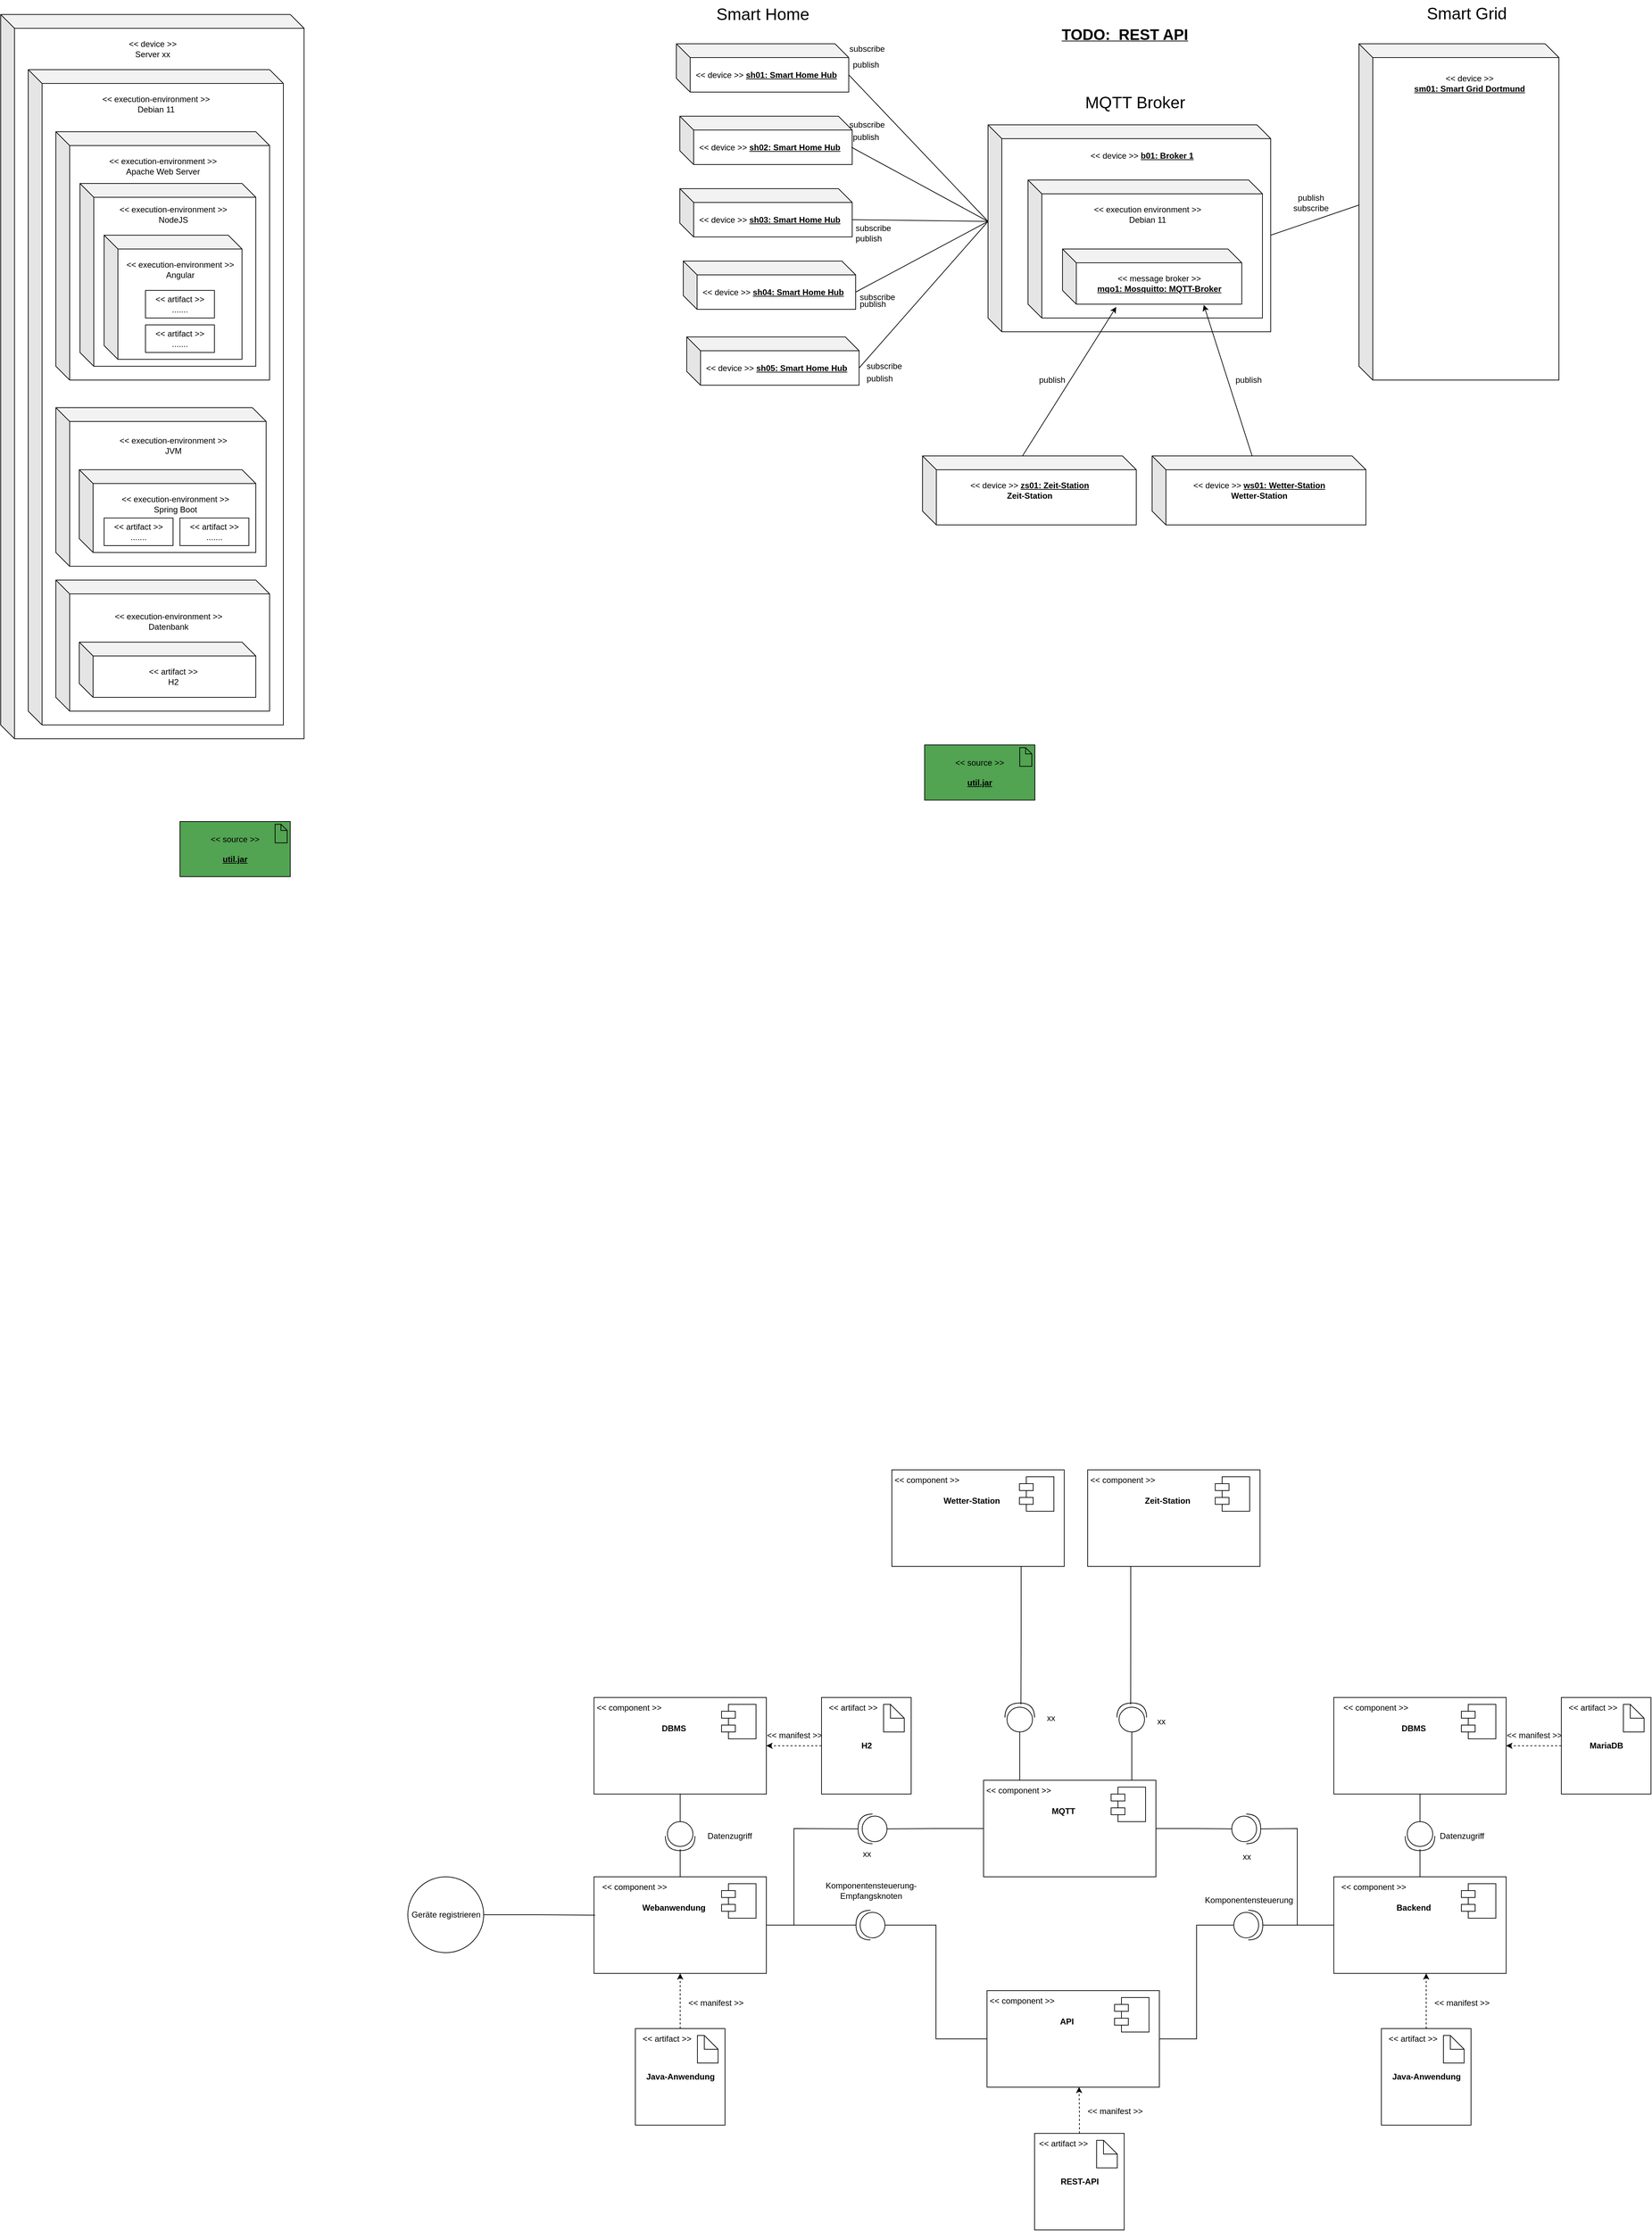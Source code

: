 <mxfile version="21.1.9" type="device">
  <diagram name="Seite-1" id="ryvr-sqQh7eFuIhfHRLn">
    <mxGraphModel dx="1380" dy="547" grid="1" gridSize="10" guides="1" tooltips="1" connect="1" arrows="1" fold="1" page="1" pageScale="1" pageWidth="827" pageHeight="1169" math="0" shadow="0">
      <root>
        <mxCell id="0" />
        <mxCell id="1" parent="0" />
        <mxCell id="-WRu4L7y1sapClA_TCmU-2" value="" style="shape=cube;whiteSpace=wrap;html=1;boundedLbl=1;backgroundOutline=1;darkOpacity=0.05;darkOpacity2=0.1;" parent="1" vertex="1">
          <mxGeometry x="-780" y="30" width="440" height="1050" as="geometry" />
        </mxCell>
        <mxCell id="-WRu4L7y1sapClA_TCmU-3" value="&amp;lt;&amp;lt; device &amp;gt;&amp;gt;&lt;br&gt;Server xx" style="text;html=1;align=center;verticalAlign=middle;resizable=0;points=[];autosize=1;strokeColor=none;fillColor=none;" parent="1" vertex="1">
          <mxGeometry x="-605" y="60" width="90" height="40" as="geometry" />
        </mxCell>
        <mxCell id="-WRu4L7y1sapClA_TCmU-4" value="" style="shape=cube;whiteSpace=wrap;html=1;boundedLbl=1;backgroundOutline=1;darkOpacity=0.05;darkOpacity2=0.1;" parent="1" vertex="1">
          <mxGeometry x="-740" y="110" width="370" height="950" as="geometry" />
        </mxCell>
        <mxCell id="-WRu4L7y1sapClA_TCmU-5" value="&amp;lt;&amp;lt; execution-environment &amp;gt;&amp;gt;&lt;br&gt;Debian 11" style="text;html=1;align=center;verticalAlign=middle;resizable=0;points=[];autosize=1;strokeColor=none;fillColor=none;" parent="1" vertex="1">
          <mxGeometry x="-645" y="140" width="180" height="40" as="geometry" />
        </mxCell>
        <mxCell id="-WRu4L7y1sapClA_TCmU-7" value="" style="shape=cube;whiteSpace=wrap;html=1;boundedLbl=1;backgroundOutline=1;darkOpacity=0.05;darkOpacity2=0.1;" parent="1" vertex="1">
          <mxGeometry x="-700" y="200" width="310" height="360" as="geometry" />
        </mxCell>
        <mxCell id="-WRu4L7y1sapClA_TCmU-8" value="&amp;lt;&amp;lt; execution-environment &amp;gt;&amp;gt;&lt;br&gt;Apache Web Server" style="text;html=1;align=center;verticalAlign=middle;resizable=0;points=[];autosize=1;strokeColor=none;fillColor=none;" parent="1" vertex="1">
          <mxGeometry x="-635" y="230" width="180" height="40" as="geometry" />
        </mxCell>
        <mxCell id="-WRu4L7y1sapClA_TCmU-13" value="" style="shape=cube;whiteSpace=wrap;html=1;boundedLbl=1;backgroundOutline=1;darkOpacity=0.05;darkOpacity2=0.1;" parent="1" vertex="1">
          <mxGeometry x="-665" y="275" width="255" height="265" as="geometry" />
        </mxCell>
        <mxCell id="-WRu4L7y1sapClA_TCmU-14" value="&amp;lt;&amp;lt; execution-environment &amp;gt;&amp;gt;&lt;br&gt;NodeJS" style="text;html=1;align=center;verticalAlign=middle;resizable=0;points=[];autosize=1;strokeColor=none;fillColor=none;" parent="1" vertex="1">
          <mxGeometry x="-620" y="300" width="180" height="40" as="geometry" />
        </mxCell>
        <mxCell id="-WRu4L7y1sapClA_TCmU-15" value="" style="shape=cube;whiteSpace=wrap;html=1;boundedLbl=1;backgroundOutline=1;darkOpacity=0.05;darkOpacity2=0.1;" parent="1" vertex="1">
          <mxGeometry x="-700" y="850" width="310" height="190" as="geometry" />
        </mxCell>
        <mxCell id="-WRu4L7y1sapClA_TCmU-16" value="&amp;lt;&amp;lt; execution-environment &amp;gt;&amp;gt;&lt;br&gt;Datenbank" style="text;html=1;align=center;verticalAlign=middle;resizable=0;points=[];autosize=1;strokeColor=none;fillColor=none;" parent="1" vertex="1">
          <mxGeometry x="-627" y="890" width="180" height="40" as="geometry" />
        </mxCell>
        <mxCell id="-WRu4L7y1sapClA_TCmU-17" value="" style="shape=cube;whiteSpace=wrap;html=1;boundedLbl=1;backgroundOutline=1;darkOpacity=0.05;darkOpacity2=0.1;" parent="1" vertex="1">
          <mxGeometry x="-666" y="940" width="256" height="80" as="geometry" />
        </mxCell>
        <mxCell id="-WRu4L7y1sapClA_TCmU-18" value="&amp;lt;&amp;lt; artifact &amp;gt;&amp;gt;&lt;br&gt;H2" style="text;html=1;align=center;verticalAlign=middle;resizable=0;points=[];autosize=1;strokeColor=none;fillColor=none;" parent="1" vertex="1">
          <mxGeometry x="-575" y="970" width="90" height="40" as="geometry" />
        </mxCell>
        <mxCell id="-WRu4L7y1sapClA_TCmU-19" value="&lt;font style=&quot;font-size: 24px;&quot;&gt;Smart Home&lt;/font&gt;" style="text;html=1;align=center;verticalAlign=middle;resizable=0;points=[];autosize=1;strokeColor=none;fillColor=none;" parent="1" vertex="1">
          <mxGeometry x="245" y="10" width="160" height="40" as="geometry" />
        </mxCell>
        <mxCell id="-WRu4L7y1sapClA_TCmU-20" value="" style="shape=cube;whiteSpace=wrap;html=1;boundedLbl=1;backgroundOutline=1;darkOpacity=0.05;darkOpacity2=0.1;" parent="1" vertex="1">
          <mxGeometry x="1190" y="72.5" width="290" height="487.5" as="geometry" />
        </mxCell>
        <mxCell id="-WRu4L7y1sapClA_TCmU-21" value="&amp;lt;&amp;lt; device &amp;gt;&amp;gt;&lt;br&gt;&lt;u&gt;&lt;b&gt;sm01: Smart Grid Dortmund&lt;/b&gt;&lt;/u&gt;" style="text;html=1;align=center;verticalAlign=middle;resizable=0;points=[];autosize=1;strokeColor=none;fillColor=none;" parent="1" vertex="1">
          <mxGeometry x="1260" y="110" width="180" height="40" as="geometry" />
        </mxCell>
        <mxCell id="-WRu4L7y1sapClA_TCmU-32" value="&lt;font style=&quot;font-size: 24px;&quot;&gt;Smart Grid&lt;/font&gt;" style="text;html=1;align=center;verticalAlign=middle;resizable=0;points=[];autosize=1;strokeColor=none;fillColor=none;" parent="1" vertex="1">
          <mxGeometry x="1276" y="9" width="140" height="40" as="geometry" />
        </mxCell>
        <mxCell id="-WRu4L7y1sapClA_TCmU-37" value="" style="shape=cube;whiteSpace=wrap;html=1;boundedLbl=1;backgroundOutline=1;darkOpacity=0.05;darkOpacity2=0.1;" parent="1" vertex="1">
          <mxGeometry x="-700" y="600" width="305" height="230" as="geometry" />
        </mxCell>
        <mxCell id="-WRu4L7y1sapClA_TCmU-38" value="&amp;lt;&amp;lt; execution-environment &amp;gt;&amp;gt;&lt;br&gt;JVM" style="text;html=1;align=center;verticalAlign=middle;resizable=0;points=[];autosize=1;strokeColor=none;fillColor=none;" parent="1" vertex="1">
          <mxGeometry x="-620" y="635" width="180" height="40" as="geometry" />
        </mxCell>
        <mxCell id="-WRu4L7y1sapClA_TCmU-39" value="" style="shape=cube;whiteSpace=wrap;html=1;boundedLbl=1;backgroundOutline=1;darkOpacity=0.05;darkOpacity2=0.1;" parent="1" vertex="1">
          <mxGeometry x="-666" y="690" width="256" height="120" as="geometry" />
        </mxCell>
        <mxCell id="-WRu4L7y1sapClA_TCmU-40" value="&amp;lt;&amp;lt; execution-environment &amp;gt;&amp;gt;&lt;br&gt;Spring Boot" style="text;html=1;align=center;verticalAlign=middle;resizable=0;points=[];autosize=1;strokeColor=none;fillColor=none;" parent="1" vertex="1">
          <mxGeometry x="-617.5" y="720" width="180" height="40" as="geometry" />
        </mxCell>
        <mxCell id="-WRu4L7y1sapClA_TCmU-41" value="&lt;span style=&quot;font-size: 24px;&quot;&gt;MQTT Broker&lt;/span&gt;" style="text;html=1;align=center;verticalAlign=middle;resizable=0;points=[];autosize=1;strokeColor=none;fillColor=none;" parent="1" vertex="1">
          <mxGeometry x="780" y="137.5" width="170" height="40" as="geometry" />
        </mxCell>
        <mxCell id="-WRu4L7y1sapClA_TCmU-42" value="" style="shape=cube;whiteSpace=wrap;html=1;boundedLbl=1;backgroundOutline=1;darkOpacity=0.05;darkOpacity2=0.1;" parent="1" vertex="1">
          <mxGeometry x="652" y="190" width="410" height="300" as="geometry" />
        </mxCell>
        <mxCell id="-WRu4L7y1sapClA_TCmU-43" value="&amp;lt;&amp;lt; device &amp;gt;&amp;gt; &lt;b&gt;&lt;u&gt;b01: Broker 1&lt;/u&gt;&lt;/b&gt;" style="text;html=1;align=center;verticalAlign=middle;resizable=0;points=[];autosize=1;strokeColor=none;fillColor=none;" parent="1" vertex="1">
          <mxGeometry x="790" y="220" width="170" height="30" as="geometry" />
        </mxCell>
        <mxCell id="-WRu4L7y1sapClA_TCmU-44" value="" style="shape=cube;whiteSpace=wrap;html=1;boundedLbl=1;backgroundOutline=1;darkOpacity=0.05;darkOpacity2=0.1;" parent="1" vertex="1">
          <mxGeometry x="710" y="270" width="340" height="200" as="geometry" />
        </mxCell>
        <mxCell id="-WRu4L7y1sapClA_TCmU-46" value="&amp;lt;&amp;lt; execution environment &amp;gt;&amp;gt;&lt;br&gt;Debian 11" style="text;html=1;align=center;verticalAlign=middle;resizable=0;points=[];autosize=1;strokeColor=none;fillColor=none;" parent="1" vertex="1">
          <mxGeometry x="792.5" y="300" width="180" height="40" as="geometry" />
        </mxCell>
        <mxCell id="-WRu4L7y1sapClA_TCmU-47" value="" style="shape=cube;whiteSpace=wrap;html=1;boundedLbl=1;backgroundOutline=1;darkOpacity=0.05;darkOpacity2=0.1;" parent="1" vertex="1">
          <mxGeometry x="760" y="370" width="260" height="80" as="geometry" />
        </mxCell>
        <mxCell id="-WRu4L7y1sapClA_TCmU-48" value="&amp;lt;&amp;lt; message broker &amp;gt;&amp;gt;&lt;br&gt;&lt;b&gt;&lt;u&gt;mqo1: Mosquitto: MQTT-Broker&lt;/u&gt;&lt;/b&gt;" style="text;html=1;align=center;verticalAlign=middle;resizable=0;points=[];autosize=1;strokeColor=none;fillColor=none;" parent="1" vertex="1">
          <mxGeometry x="800" y="400" width="200" height="40" as="geometry" />
        </mxCell>
        <mxCell id="-WRu4L7y1sapClA_TCmU-53" value="" style="shape=cube;whiteSpace=wrap;html=1;boundedLbl=1;backgroundOutline=1;darkOpacity=0.05;darkOpacity2=0.1;" parent="1" vertex="1">
          <mxGeometry x="890" y="670" width="310" height="100" as="geometry" />
        </mxCell>
        <mxCell id="-WRu4L7y1sapClA_TCmU-54" value="&amp;lt;&amp;lt; device &amp;gt;&amp;gt; &lt;b&gt;&lt;u&gt;ws01: Wetter-Station&lt;/u&gt;&lt;/b&gt;&lt;br&gt;&lt;b&gt;Wetter-Station&lt;/b&gt;" style="text;html=1;align=center;verticalAlign=middle;resizable=0;points=[];autosize=1;strokeColor=none;fillColor=none;" parent="1" vertex="1">
          <mxGeometry x="940" y="700" width="210" height="40" as="geometry" />
        </mxCell>
        <mxCell id="-WRu4L7y1sapClA_TCmU-55" value="" style="shape=cube;whiteSpace=wrap;html=1;boundedLbl=1;backgroundOutline=1;darkOpacity=0.05;darkOpacity2=0.1;" parent="1" vertex="1">
          <mxGeometry x="557" y="670" width="310" height="100" as="geometry" />
        </mxCell>
        <mxCell id="-WRu4L7y1sapClA_TCmU-56" value="&amp;lt;&amp;lt; device &amp;gt;&amp;gt; &lt;u&gt;&lt;b&gt;zs01: Zeit-Station&lt;/b&gt;&lt;/u&gt;&lt;br&gt;&lt;b&gt;Zeit-Station&lt;/b&gt;" style="text;html=1;align=center;verticalAlign=middle;resizable=0;points=[];autosize=1;strokeColor=none;fillColor=none;" parent="1" vertex="1">
          <mxGeometry x="612" y="700" width="200" height="40" as="geometry" />
        </mxCell>
        <mxCell id="-WRu4L7y1sapClA_TCmU-57" value="" style="endArrow=classic;html=1;rounded=0;exitX=0;exitY=0;exitDx=145;exitDy=0;exitPerimeter=0;entryX=0.3;entryY=1.05;entryDx=0;entryDy=0;entryPerimeter=0;" parent="1" source="-WRu4L7y1sapClA_TCmU-55" target="-WRu4L7y1sapClA_TCmU-47" edge="1">
          <mxGeometry width="50" height="50" relative="1" as="geometry">
            <mxPoint x="860" y="480" as="sourcePoint" />
            <mxPoint x="910" y="430" as="targetPoint" />
          </mxGeometry>
        </mxCell>
        <mxCell id="-WRu4L7y1sapClA_TCmU-58" value="" style="endArrow=classic;html=1;rounded=0;exitX=0;exitY=0;exitDx=145;exitDy=0;exitPerimeter=0;entryX=0.788;entryY=1.013;entryDx=0;entryDy=0;entryPerimeter=0;" parent="1" source="-WRu4L7y1sapClA_TCmU-53" target="-WRu4L7y1sapClA_TCmU-47" edge="1">
          <mxGeometry width="50" height="50" relative="1" as="geometry">
            <mxPoint x="860" y="480" as="sourcePoint" />
            <mxPoint x="910" y="430" as="targetPoint" />
          </mxGeometry>
        </mxCell>
        <mxCell id="qaaTqhLe1n3TZgxzp7vh-4" value="publish" style="text;strokeColor=none;fillColor=none;align=left;verticalAlign=middle;spacingLeft=4;spacingRight=4;overflow=hidden;points=[[0,0.5],[1,0.5]];portConstraint=eastwest;rotatable=0;whiteSpace=wrap;html=1;" parent="1" vertex="1">
          <mxGeometry x="1005" y="530" width="80" height="60" as="geometry" />
        </mxCell>
        <mxCell id="qaaTqhLe1n3TZgxzp7vh-5" value="publish" style="text;strokeColor=none;fillColor=none;align=left;verticalAlign=middle;spacingLeft=4;spacingRight=4;overflow=hidden;points=[[0,0.5],[1,0.5]];portConstraint=eastwest;rotatable=0;whiteSpace=wrap;html=1;" parent="1" vertex="1">
          <mxGeometry x="720" y="530" width="80" height="60" as="geometry" />
        </mxCell>
        <mxCell id="qaaTqhLe1n3TZgxzp7vh-8" value="" style="shape=cube;whiteSpace=wrap;html=1;boundedLbl=1;backgroundOutline=1;darkOpacity=0.05;darkOpacity2=0.1;" parent="1" vertex="1">
          <mxGeometry x="-630" y="350" width="200" height="180" as="geometry" />
        </mxCell>
        <mxCell id="qaaTqhLe1n3TZgxzp7vh-9" value="&amp;lt;&amp;lt; execution-environment &amp;gt;&amp;gt;&lt;br&gt;Angular" style="text;html=1;align=center;verticalAlign=middle;resizable=0;points=[];autosize=1;strokeColor=none;fillColor=none;" parent="1" vertex="1">
          <mxGeometry x="-610" y="380" width="180" height="40" as="geometry" />
        </mxCell>
        <mxCell id="qaaTqhLe1n3TZgxzp7vh-10" value="&amp;lt;&amp;lt; artifact &amp;gt;&amp;gt;&lt;br&gt;......." style="rounded=0;whiteSpace=wrap;html=1;" parent="1" vertex="1">
          <mxGeometry x="-630" y="760" width="100" height="40" as="geometry" />
        </mxCell>
        <mxCell id="qaaTqhLe1n3TZgxzp7vh-11" value="&amp;lt;&amp;lt; artifact &amp;gt;&amp;gt;&lt;br&gt;......." style="rounded=0;whiteSpace=wrap;html=1;" parent="1" vertex="1">
          <mxGeometry x="-520" y="760" width="100" height="40" as="geometry" />
        </mxCell>
        <mxCell id="qaaTqhLe1n3TZgxzp7vh-12" value="&amp;lt;&amp;lt; artifact &amp;gt;&amp;gt;&lt;br&gt;......." style="rounded=0;whiteSpace=wrap;html=1;" parent="1" vertex="1">
          <mxGeometry x="-570" y="430" width="100" height="40" as="geometry" />
        </mxCell>
        <mxCell id="qaaTqhLe1n3TZgxzp7vh-13" value="&amp;lt;&amp;lt; artifact &amp;gt;&amp;gt;&lt;br&gt;......." style="rounded=0;whiteSpace=wrap;html=1;" parent="1" vertex="1">
          <mxGeometry x="-570" y="480" width="100" height="40" as="geometry" />
        </mxCell>
        <mxCell id="32DjMHj66T7dqpbvuF7c-1" value="" style="shape=cube;whiteSpace=wrap;html=1;boundedLbl=1;backgroundOutline=1;darkOpacity=0.05;darkOpacity2=0.1;" parent="1" vertex="1">
          <mxGeometry x="200" y="72.5" width="250" height="70" as="geometry" />
        </mxCell>
        <mxCell id="32DjMHj66T7dqpbvuF7c-2" value="&amp;lt;&amp;lt; device &amp;gt;&amp;gt; &lt;b&gt;&lt;u&gt;sh01: Smart Home Hub&lt;/u&gt;&lt;/b&gt;" style="text;html=1;align=center;verticalAlign=middle;resizable=0;points=[];autosize=1;strokeColor=none;fillColor=none;" parent="1" vertex="1">
          <mxGeometry x="215" y="102.5" width="230" height="30" as="geometry" />
        </mxCell>
        <mxCell id="32DjMHj66T7dqpbvuF7c-3" value="" style="shape=cube;whiteSpace=wrap;html=1;boundedLbl=1;backgroundOutline=1;darkOpacity=0.05;darkOpacity2=0.1;" parent="1" vertex="1">
          <mxGeometry x="205" y="177.5" width="250" height="70" as="geometry" />
        </mxCell>
        <mxCell id="32DjMHj66T7dqpbvuF7c-4" value="&amp;lt;&amp;lt; device &amp;gt;&amp;gt; &lt;b&gt;&lt;u&gt;sh02: Smart Home Hub&lt;/u&gt;&lt;/b&gt;" style="text;html=1;align=center;verticalAlign=middle;resizable=0;points=[];autosize=1;strokeColor=none;fillColor=none;" parent="1" vertex="1">
          <mxGeometry x="220" y="207.5" width="230" height="30" as="geometry" />
        </mxCell>
        <mxCell id="32DjMHj66T7dqpbvuF7c-5" value="" style="shape=cube;whiteSpace=wrap;html=1;boundedLbl=1;backgroundOutline=1;darkOpacity=0.05;darkOpacity2=0.1;" parent="1" vertex="1">
          <mxGeometry x="205" y="282.5" width="250" height="70" as="geometry" />
        </mxCell>
        <mxCell id="32DjMHj66T7dqpbvuF7c-6" value="&amp;lt;&amp;lt; device &amp;gt;&amp;gt; &lt;b&gt;&lt;u&gt;sh03: Smart Home Hub&lt;/u&gt;&lt;/b&gt;" style="text;html=1;align=center;verticalAlign=middle;resizable=0;points=[];autosize=1;strokeColor=none;fillColor=none;" parent="1" vertex="1">
          <mxGeometry x="220" y="312.5" width="230" height="30" as="geometry" />
        </mxCell>
        <mxCell id="32DjMHj66T7dqpbvuF7c-7" value="" style="shape=cube;whiteSpace=wrap;html=1;boundedLbl=1;backgroundOutline=1;darkOpacity=0.05;darkOpacity2=0.1;" parent="1" vertex="1">
          <mxGeometry x="210" y="387.5" width="250" height="70" as="geometry" />
        </mxCell>
        <mxCell id="32DjMHj66T7dqpbvuF7c-8" value="&amp;lt;&amp;lt; device &amp;gt;&amp;gt; &lt;b&gt;&lt;u&gt;sh04: Smart Home Hub&lt;/u&gt;&lt;/b&gt;" style="text;html=1;align=center;verticalAlign=middle;resizable=0;points=[];autosize=1;strokeColor=none;fillColor=none;" parent="1" vertex="1">
          <mxGeometry x="225" y="417.5" width="230" height="30" as="geometry" />
        </mxCell>
        <mxCell id="32DjMHj66T7dqpbvuF7c-9" value="" style="shape=cube;whiteSpace=wrap;html=1;boundedLbl=1;backgroundOutline=1;darkOpacity=0.05;darkOpacity2=0.1;" parent="1" vertex="1">
          <mxGeometry x="215" y="497.5" width="250" height="70" as="geometry" />
        </mxCell>
        <mxCell id="32DjMHj66T7dqpbvuF7c-10" value="&amp;lt;&amp;lt; device &amp;gt;&amp;gt; &lt;b&gt;&lt;u&gt;sh05: Smart Home Hub&lt;/u&gt;&lt;/b&gt;" style="text;html=1;align=center;verticalAlign=middle;resizable=0;points=[];autosize=1;strokeColor=none;fillColor=none;" parent="1" vertex="1">
          <mxGeometry x="230" y="527.5" width="230" height="30" as="geometry" />
        </mxCell>
        <mxCell id="32DjMHj66T7dqpbvuF7c-13" value="" style="endArrow=none;html=1;rounded=0;exitX=0;exitY=0;exitDx=250;exitDy=45;exitPerimeter=0;entryX=0;entryY=0;entryDx=0;entryDy=140;entryPerimeter=0;" parent="1" source="32DjMHj66T7dqpbvuF7c-1" target="-WRu4L7y1sapClA_TCmU-42" edge="1">
          <mxGeometry width="50" height="50" relative="1" as="geometry">
            <mxPoint x="520" y="270" as="sourcePoint" />
            <mxPoint x="650" y="320" as="targetPoint" />
          </mxGeometry>
        </mxCell>
        <mxCell id="32DjMHj66T7dqpbvuF7c-14" value="" style="endArrow=none;html=1;rounded=0;exitX=0;exitY=0;exitDx=250;exitDy=45;exitPerimeter=0;entryX=0;entryY=0;entryDx=0;entryDy=140;entryPerimeter=0;" parent="1" target="-WRu4L7y1sapClA_TCmU-42" edge="1">
          <mxGeometry width="50" height="50" relative="1" as="geometry">
            <mxPoint x="454" y="222.5" as="sourcePoint" />
            <mxPoint x="660" y="284" as="targetPoint" />
          </mxGeometry>
        </mxCell>
        <mxCell id="32DjMHj66T7dqpbvuF7c-15" value="" style="endArrow=none;html=1;rounded=0;exitX=0;exitY=0;exitDx=250;exitDy=45;exitPerimeter=0;entryX=0;entryY=0;entryDx=0;entryDy=140;entryPerimeter=0;" parent="1" source="32DjMHj66T7dqpbvuF7c-5" target="-WRu4L7y1sapClA_TCmU-42" edge="1">
          <mxGeometry width="50" height="50" relative="1" as="geometry">
            <mxPoint x="840" y="300" as="sourcePoint" />
            <mxPoint x="890" y="250" as="targetPoint" />
          </mxGeometry>
        </mxCell>
        <mxCell id="32DjMHj66T7dqpbvuF7c-16" value="" style="endArrow=none;html=1;rounded=0;entryX=0;entryY=0;entryDx=250;entryDy=45;entryPerimeter=0;exitX=0;exitY=0;exitDx=0;exitDy=140;exitPerimeter=0;" parent="1" source="-WRu4L7y1sapClA_TCmU-42" target="32DjMHj66T7dqpbvuF7c-7" edge="1">
          <mxGeometry width="50" height="50" relative="1" as="geometry">
            <mxPoint x="660" y="370" as="sourcePoint" />
            <mxPoint x="890" y="250" as="targetPoint" />
          </mxGeometry>
        </mxCell>
        <mxCell id="32DjMHj66T7dqpbvuF7c-17" value="" style="endArrow=none;html=1;rounded=0;exitX=0;exitY=0;exitDx=250;exitDy=45;exitPerimeter=0;entryX=0;entryY=0;entryDx=0;entryDy=140;entryPerimeter=0;" parent="1" source="32DjMHj66T7dqpbvuF7c-9" target="-WRu4L7y1sapClA_TCmU-42" edge="1">
          <mxGeometry width="50" height="50" relative="1" as="geometry">
            <mxPoint x="840" y="400" as="sourcePoint" />
            <mxPoint x="890" y="350" as="targetPoint" />
          </mxGeometry>
        </mxCell>
        <mxCell id="32DjMHj66T7dqpbvuF7c-18" value="publish" style="text;strokeColor=none;fillColor=none;align=left;verticalAlign=middle;spacingLeft=4;spacingRight=4;overflow=hidden;points=[[0,0.5],[1,0.5]];portConstraint=eastwest;rotatable=0;whiteSpace=wrap;html=1;" parent="1" vertex="1">
          <mxGeometry x="470" y="527.5" width="80" height="60" as="geometry" />
        </mxCell>
        <mxCell id="32DjMHj66T7dqpbvuF7c-19" value="publish" style="text;strokeColor=none;fillColor=none;align=left;verticalAlign=middle;spacingLeft=4;spacingRight=4;overflow=hidden;points=[[0,0.5],[1,0.5]];portConstraint=eastwest;rotatable=0;whiteSpace=wrap;html=1;" parent="1" vertex="1">
          <mxGeometry x="460" y="420" width="80" height="60" as="geometry" />
        </mxCell>
        <mxCell id="32DjMHj66T7dqpbvuF7c-22" value="publish" style="text;strokeColor=none;fillColor=none;align=left;verticalAlign=middle;spacingLeft=4;spacingRight=4;overflow=hidden;points=[[0,0.5],[1,0.5]];portConstraint=eastwest;rotatable=0;whiteSpace=wrap;html=1;" parent="1" vertex="1">
          <mxGeometry x="454" y="325" width="80" height="60" as="geometry" />
        </mxCell>
        <mxCell id="32DjMHj66T7dqpbvuF7c-23" value="publish" style="text;strokeColor=none;fillColor=none;align=left;verticalAlign=middle;spacingLeft=4;spacingRight=4;overflow=hidden;points=[[0,0.5],[1,0.5]];portConstraint=eastwest;rotatable=0;whiteSpace=wrap;html=1;" parent="1" vertex="1">
          <mxGeometry x="450" y="177.5" width="80" height="60" as="geometry" />
        </mxCell>
        <mxCell id="32DjMHj66T7dqpbvuF7c-24" value="publish" style="text;strokeColor=none;fillColor=none;align=left;verticalAlign=middle;spacingLeft=4;spacingRight=4;overflow=hidden;points=[[0,0.5],[1,0.5]];portConstraint=eastwest;rotatable=0;whiteSpace=wrap;html=1;" parent="1" vertex="1">
          <mxGeometry x="450" y="72.5" width="80" height="60" as="geometry" />
        </mxCell>
        <mxCell id="32DjMHj66T7dqpbvuF7c-25" value="subscribe" style="text;strokeColor=none;fillColor=none;align=left;verticalAlign=middle;spacingLeft=4;spacingRight=4;overflow=hidden;points=[[0,0.5],[1,0.5]];portConstraint=eastwest;rotatable=0;whiteSpace=wrap;html=1;" parent="1" vertex="1">
          <mxGeometry x="445" y="50" width="80" height="60" as="geometry" />
        </mxCell>
        <mxCell id="32DjMHj66T7dqpbvuF7c-26" value="subscribe" style="text;strokeColor=none;fillColor=none;align=left;verticalAlign=middle;spacingLeft=4;spacingRight=4;overflow=hidden;points=[[0,0.5],[1,0.5]];portConstraint=eastwest;rotatable=0;whiteSpace=wrap;html=1;" parent="1" vertex="1">
          <mxGeometry x="445" y="160" width="80" height="60" as="geometry" />
        </mxCell>
        <mxCell id="32DjMHj66T7dqpbvuF7c-27" value="subscribe" style="text;strokeColor=none;fillColor=none;align=left;verticalAlign=middle;spacingLeft=4;spacingRight=4;overflow=hidden;points=[[0,0.5],[1,0.5]];portConstraint=eastwest;rotatable=0;whiteSpace=wrap;html=1;" parent="1" vertex="1">
          <mxGeometry x="454" y="310" width="80" height="60" as="geometry" />
        </mxCell>
        <mxCell id="32DjMHj66T7dqpbvuF7c-28" value="subscribe" style="text;strokeColor=none;fillColor=none;align=left;verticalAlign=middle;spacingLeft=4;spacingRight=4;overflow=hidden;points=[[0,0.5],[1,0.5]];portConstraint=eastwest;rotatable=0;whiteSpace=wrap;html=1;" parent="1" vertex="1">
          <mxGeometry x="460" y="410" width="80" height="60" as="geometry" />
        </mxCell>
        <mxCell id="32DjMHj66T7dqpbvuF7c-29" value="subscribe" style="text;strokeColor=none;fillColor=none;align=left;verticalAlign=middle;spacingLeft=4;spacingRight=4;overflow=hidden;points=[[0,0.5],[1,0.5]];portConstraint=eastwest;rotatable=0;whiteSpace=wrap;html=1;" parent="1" vertex="1">
          <mxGeometry x="470" y="510" width="80" height="60" as="geometry" />
        </mxCell>
        <mxCell id="32DjMHj66T7dqpbvuF7c-30" value="" style="endArrow=none;html=1;rounded=0;entryX=0;entryY=0;entryDx=0;entryDy=233.75;entryPerimeter=0;exitX=0;exitY=0;exitDx=410;exitDy=160;exitPerimeter=0;" parent="1" source="-WRu4L7y1sapClA_TCmU-42" target="-WRu4L7y1sapClA_TCmU-20" edge="1">
          <mxGeometry width="50" height="50" relative="1" as="geometry">
            <mxPoint x="900" y="500" as="sourcePoint" />
            <mxPoint x="950" y="450" as="targetPoint" />
          </mxGeometry>
        </mxCell>
        <mxCell id="32DjMHj66T7dqpbvuF7c-31" value="publish&lt;br&gt;subscribe" style="text;html=1;align=center;verticalAlign=middle;resizable=0;points=[];autosize=1;strokeColor=none;fillColor=none;" parent="1" vertex="1">
          <mxGeometry x="1085" y="282.5" width="70" height="40" as="geometry" />
        </mxCell>
        <mxCell id="32DjMHj66T7dqpbvuF7c-135" style="edgeStyle=orthogonalEdgeStyle;rounded=0;orthogonalLoop=1;jettySize=auto;html=1;entryX=0;entryY=0.5;entryDx=0;entryDy=0;entryPerimeter=0;endArrow=none;endFill=0;" parent="1" source="32DjMHj66T7dqpbvuF7c-38" target="32DjMHj66T7dqpbvuF7c-132" edge="1">
          <mxGeometry relative="1" as="geometry" />
        </mxCell>
        <mxCell id="32DjMHj66T7dqpbvuF7c-137" style="edgeStyle=orthogonalEdgeStyle;rounded=0;orthogonalLoop=1;jettySize=auto;html=1;exitX=1;exitY=0.5;exitDx=0;exitDy=0;endArrow=none;endFill=0;" parent="1" source="32DjMHj66T7dqpbvuF7c-38" target="32DjMHj66T7dqpbvuF7c-136" edge="1">
          <mxGeometry relative="1" as="geometry" />
        </mxCell>
        <mxCell id="32DjMHj66T7dqpbvuF7c-38" value="" style="html=1;whiteSpace=wrap;" parent="1" vertex="1">
          <mxGeometry x="645.5" y="2590" width="250" height="140" as="geometry" />
        </mxCell>
        <mxCell id="32DjMHj66T7dqpbvuF7c-39" value="&lt;b&gt;MQTT&lt;/b&gt;" style="text;html=1;align=center;verticalAlign=middle;resizable=0;points=[];autosize=1;strokeColor=none;fillColor=none;" parent="1" vertex="1">
          <mxGeometry x="730.5" y="2620" width="60" height="30" as="geometry" />
        </mxCell>
        <mxCell id="32DjMHj66T7dqpbvuF7c-40" value="" style="shape=module;align=left;spacingLeft=20;align=center;verticalAlign=top;whiteSpace=wrap;html=1;" parent="1" vertex="1">
          <mxGeometry x="830.5" y="2600" width="50" height="50" as="geometry" />
        </mxCell>
        <mxCell id="32DjMHj66T7dqpbvuF7c-41" value="&amp;lt;&amp;lt; component &amp;gt;&amp;gt;" style="text;html=1;align=center;verticalAlign=middle;resizable=0;points=[];autosize=1;strokeColor=none;fillColor=none;" parent="1" vertex="1">
          <mxGeometry x="635.5" y="2590" width="120" height="30" as="geometry" />
        </mxCell>
        <mxCell id="32DjMHj66T7dqpbvuF7c-104" style="edgeStyle=orthogonalEdgeStyle;rounded=0;orthogonalLoop=1;jettySize=auto;html=1;exitX=0.5;exitY=0;exitDx=0;exitDy=0;endArrow=none;endFill=0;" parent="1" source="32DjMHj66T7dqpbvuF7c-50" edge="1">
          <mxGeometry relative="1" as="geometry">
            <mxPoint x="1278.5" y="2690" as="targetPoint" />
          </mxGeometry>
        </mxCell>
        <mxCell id="32DjMHj66T7dqpbvuF7c-124" style="edgeStyle=orthogonalEdgeStyle;rounded=0;orthogonalLoop=1;jettySize=auto;html=1;exitX=0;exitY=0.5;exitDx=0;exitDy=0;endArrow=none;endFill=0;" parent="1" source="32DjMHj66T7dqpbvuF7c-50" edge="1">
          <mxGeometry relative="1" as="geometry">
            <mxPoint x="1050.5" y="2800" as="targetPoint" />
            <Array as="points">
              <mxPoint x="1100.5" y="2800" />
              <mxPoint x="1100.5" y="2800" />
            </Array>
          </mxGeometry>
        </mxCell>
        <mxCell id="32DjMHj66T7dqpbvuF7c-50" value="" style="html=1;whiteSpace=wrap;" parent="1" vertex="1">
          <mxGeometry x="1153.5" y="2730" width="250" height="140" as="geometry" />
        </mxCell>
        <mxCell id="32DjMHj66T7dqpbvuF7c-51" value="&lt;b&gt;Backend&lt;/b&gt;" style="text;html=1;align=center;verticalAlign=middle;resizable=0;points=[];autosize=1;strokeColor=none;fillColor=none;" parent="1" vertex="1">
          <mxGeometry x="1233.5" y="2760" width="70" height="30" as="geometry" />
        </mxCell>
        <mxCell id="32DjMHj66T7dqpbvuF7c-52" value="" style="shape=module;align=left;spacingLeft=20;align=center;verticalAlign=top;whiteSpace=wrap;html=1;" parent="1" vertex="1">
          <mxGeometry x="1338.5" y="2740" width="50" height="50" as="geometry" />
        </mxCell>
        <mxCell id="32DjMHj66T7dqpbvuF7c-53" value="&amp;lt;&amp;lt; component &amp;gt;&amp;gt;" style="text;html=1;align=center;verticalAlign=middle;resizable=0;points=[];autosize=1;strokeColor=none;fillColor=none;" parent="1" vertex="1">
          <mxGeometry x="1150.5" y="2730" width="120" height="30" as="geometry" />
        </mxCell>
        <mxCell id="32DjMHj66T7dqpbvuF7c-100" style="edgeStyle=orthogonalEdgeStyle;rounded=0;orthogonalLoop=1;jettySize=auto;html=1;endArrow=none;endFill=0;" parent="1" source="32DjMHj66T7dqpbvuF7c-54" edge="1">
          <mxGeometry relative="1" as="geometry">
            <mxPoint x="205.5" y="2690" as="targetPoint" />
          </mxGeometry>
        </mxCell>
        <mxCell id="32DjMHj66T7dqpbvuF7c-120" style="edgeStyle=orthogonalEdgeStyle;rounded=0;orthogonalLoop=1;jettySize=auto;html=1;exitX=1;exitY=0.5;exitDx=0;exitDy=0;endArrow=none;endFill=0;" parent="1" source="32DjMHj66T7dqpbvuF7c-54" edge="1">
          <mxGeometry relative="1" as="geometry">
            <mxPoint x="460.5" y="2800" as="targetPoint" />
          </mxGeometry>
        </mxCell>
        <mxCell id="32DjMHj66T7dqpbvuF7c-54" value="" style="html=1;whiteSpace=wrap;" parent="1" vertex="1">
          <mxGeometry x="80.5" y="2730" width="250" height="140" as="geometry" />
        </mxCell>
        <mxCell id="32DjMHj66T7dqpbvuF7c-55" value="&lt;b&gt;Webanwendung&lt;/b&gt;" style="text;html=1;align=center;verticalAlign=middle;resizable=0;points=[];autosize=1;strokeColor=none;fillColor=none;" parent="1" vertex="1">
          <mxGeometry x="135.5" y="2760" width="120" height="30" as="geometry" />
        </mxCell>
        <mxCell id="32DjMHj66T7dqpbvuF7c-56" value="" style="shape=module;align=left;spacingLeft=20;align=center;verticalAlign=top;whiteSpace=wrap;html=1;" parent="1" vertex="1">
          <mxGeometry x="265.5" y="2740" width="50" height="50" as="geometry" />
        </mxCell>
        <mxCell id="32DjMHj66T7dqpbvuF7c-57" value="&amp;lt;&amp;lt; component &amp;gt;&amp;gt;" style="text;html=1;align=center;verticalAlign=middle;resizable=0;points=[];autosize=1;strokeColor=none;fillColor=none;" parent="1" vertex="1">
          <mxGeometry x="78.5" y="2730" width="120" height="30" as="geometry" />
        </mxCell>
        <mxCell id="32DjMHj66T7dqpbvuF7c-61" value="" style="edgeStyle=orthogonalEdgeStyle;rounded=0;orthogonalLoop=1;jettySize=auto;html=1;dashed=1;" parent="1" source="32DjMHj66T7dqpbvuF7c-58" target="32DjMHj66T7dqpbvuF7c-54" edge="1">
          <mxGeometry relative="1" as="geometry" />
        </mxCell>
        <mxCell id="32DjMHj66T7dqpbvuF7c-58" value="&lt;b&gt;Java-Anwendung&lt;/b&gt;" style="html=1;whiteSpace=wrap;" parent="1" vertex="1">
          <mxGeometry x="140.5" y="2950" width="130" height="140" as="geometry" />
        </mxCell>
        <mxCell id="32DjMHj66T7dqpbvuF7c-59" value="" style="shape=note;size=20;whiteSpace=wrap;html=1;" parent="1" vertex="1">
          <mxGeometry x="230.5" y="2960" width="30" height="40" as="geometry" />
        </mxCell>
        <mxCell id="32DjMHj66T7dqpbvuF7c-60" value="&amp;lt;&amp;lt; artifact &amp;gt;&amp;gt;" style="text;html=1;align=center;verticalAlign=middle;resizable=0;points=[];autosize=1;strokeColor=none;fillColor=none;" parent="1" vertex="1">
          <mxGeometry x="140.5" y="2950" width="90" height="30" as="geometry" />
        </mxCell>
        <mxCell id="32DjMHj66T7dqpbvuF7c-62" value="&amp;lt;&amp;lt; manifest &amp;gt;&amp;gt;" style="text;html=1;align=center;verticalAlign=middle;resizable=0;points=[];autosize=1;strokeColor=none;fillColor=none;" parent="1" vertex="1">
          <mxGeometry x="206.5" y="2898" width="100" height="30" as="geometry" />
        </mxCell>
        <mxCell id="32DjMHj66T7dqpbvuF7c-101" style="edgeStyle=orthogonalEdgeStyle;rounded=0;orthogonalLoop=1;jettySize=auto;html=1;endArrow=none;endFill=0;" parent="1" source="32DjMHj66T7dqpbvuF7c-63" edge="1">
          <mxGeometry relative="1" as="geometry">
            <mxPoint x="205.5" y="2650" as="targetPoint" />
          </mxGeometry>
        </mxCell>
        <mxCell id="32DjMHj66T7dqpbvuF7c-63" value="" style="html=1;whiteSpace=wrap;" parent="1" vertex="1">
          <mxGeometry x="80.5" y="2470" width="250" height="140" as="geometry" />
        </mxCell>
        <mxCell id="32DjMHj66T7dqpbvuF7c-64" value="&lt;b&gt;DBMS&lt;/b&gt;" style="text;html=1;align=center;verticalAlign=middle;resizable=0;points=[];autosize=1;strokeColor=none;fillColor=none;" parent="1" vertex="1">
          <mxGeometry x="165.5" y="2500" width="60" height="30" as="geometry" />
        </mxCell>
        <mxCell id="32DjMHj66T7dqpbvuF7c-65" value="" style="shape=module;align=left;spacingLeft=20;align=center;verticalAlign=top;whiteSpace=wrap;html=1;" parent="1" vertex="1">
          <mxGeometry x="265.5" y="2480" width="50" height="50" as="geometry" />
        </mxCell>
        <mxCell id="32DjMHj66T7dqpbvuF7c-66" value="&amp;lt;&amp;lt; component &amp;gt;&amp;gt;" style="text;html=1;align=center;verticalAlign=middle;resizable=0;points=[];autosize=1;strokeColor=none;fillColor=none;" parent="1" vertex="1">
          <mxGeometry x="70.5" y="2470" width="120" height="30" as="geometry" />
        </mxCell>
        <mxCell id="32DjMHj66T7dqpbvuF7c-73" style="edgeStyle=orthogonalEdgeStyle;rounded=0;orthogonalLoop=1;jettySize=auto;html=1;dashed=1;" parent="1" source="32DjMHj66T7dqpbvuF7c-67" target="32DjMHj66T7dqpbvuF7c-63" edge="1">
          <mxGeometry relative="1" as="geometry" />
        </mxCell>
        <mxCell id="32DjMHj66T7dqpbvuF7c-67" value="&lt;b&gt;H2&lt;/b&gt;" style="html=1;whiteSpace=wrap;" parent="1" vertex="1">
          <mxGeometry x="410.5" y="2470" width="130" height="140" as="geometry" />
        </mxCell>
        <mxCell id="32DjMHj66T7dqpbvuF7c-68" value="" style="shape=note;size=20;whiteSpace=wrap;html=1;" parent="1" vertex="1">
          <mxGeometry x="500.5" y="2480" width="30" height="40" as="geometry" />
        </mxCell>
        <mxCell id="32DjMHj66T7dqpbvuF7c-69" value="&amp;lt;&amp;lt; artifact &amp;gt;&amp;gt;" style="text;html=1;align=center;verticalAlign=middle;resizable=0;points=[];autosize=1;strokeColor=none;fillColor=none;" parent="1" vertex="1">
          <mxGeometry x="410.5" y="2470" width="90" height="30" as="geometry" />
        </mxCell>
        <mxCell id="32DjMHj66T7dqpbvuF7c-74" value="" style="edgeStyle=orthogonalEdgeStyle;rounded=0;orthogonalLoop=1;jettySize=auto;html=1;dashed=1;" parent="1" source="32DjMHj66T7dqpbvuF7c-75" edge="1">
          <mxGeometry relative="1" as="geometry">
            <mxPoint x="1287.5" y="2870" as="targetPoint" />
          </mxGeometry>
        </mxCell>
        <mxCell id="32DjMHj66T7dqpbvuF7c-75" value="&lt;b&gt;Java-Anwendung&lt;/b&gt;" style="html=1;whiteSpace=wrap;" parent="1" vertex="1">
          <mxGeometry x="1222.5" y="2950" width="130" height="140" as="geometry" />
        </mxCell>
        <mxCell id="32DjMHj66T7dqpbvuF7c-76" value="" style="shape=note;size=20;whiteSpace=wrap;html=1;" parent="1" vertex="1">
          <mxGeometry x="1312.5" y="2960" width="30" height="40" as="geometry" />
        </mxCell>
        <mxCell id="32DjMHj66T7dqpbvuF7c-77" value="&amp;lt;&amp;lt; artifact &amp;gt;&amp;gt;" style="text;html=1;align=center;verticalAlign=middle;resizable=0;points=[];autosize=1;strokeColor=none;fillColor=none;" parent="1" vertex="1">
          <mxGeometry x="1222.5" y="2950" width="90" height="30" as="geometry" />
        </mxCell>
        <mxCell id="32DjMHj66T7dqpbvuF7c-78" value="&amp;lt;&amp;lt; manifest &amp;gt;&amp;gt;" style="text;html=1;align=center;verticalAlign=middle;resizable=0;points=[];autosize=1;strokeColor=none;fillColor=none;" parent="1" vertex="1">
          <mxGeometry x="1288.5" y="2898" width="100" height="30" as="geometry" />
        </mxCell>
        <mxCell id="32DjMHj66T7dqpbvuF7c-105" style="edgeStyle=orthogonalEdgeStyle;rounded=0;orthogonalLoop=1;jettySize=auto;html=1;endArrow=none;endFill=0;" parent="1" source="32DjMHj66T7dqpbvuF7c-79" edge="1">
          <mxGeometry relative="1" as="geometry">
            <mxPoint x="1278.5" y="2650" as="targetPoint" />
          </mxGeometry>
        </mxCell>
        <mxCell id="32DjMHj66T7dqpbvuF7c-79" value="" style="html=1;whiteSpace=wrap;" parent="1" vertex="1">
          <mxGeometry x="1153.5" y="2470" width="250" height="140" as="geometry" />
        </mxCell>
        <mxCell id="32DjMHj66T7dqpbvuF7c-80" value="&lt;b&gt;DBMS&lt;/b&gt;" style="text;html=1;align=center;verticalAlign=middle;resizable=0;points=[];autosize=1;strokeColor=none;fillColor=none;" parent="1" vertex="1">
          <mxGeometry x="1238.5" y="2500" width="60" height="30" as="geometry" />
        </mxCell>
        <mxCell id="32DjMHj66T7dqpbvuF7c-81" value="" style="shape=module;align=left;spacingLeft=20;align=center;verticalAlign=top;whiteSpace=wrap;html=1;" parent="1" vertex="1">
          <mxGeometry x="1338.5" y="2480" width="50" height="50" as="geometry" />
        </mxCell>
        <mxCell id="32DjMHj66T7dqpbvuF7c-82" value="&amp;lt;&amp;lt; component &amp;gt;&amp;gt;" style="text;html=1;align=center;verticalAlign=middle;resizable=0;points=[];autosize=1;strokeColor=none;fillColor=none;" parent="1" vertex="1">
          <mxGeometry x="1153.5" y="2470" width="120" height="30" as="geometry" />
        </mxCell>
        <mxCell id="32DjMHj66T7dqpbvuF7c-83" style="edgeStyle=orthogonalEdgeStyle;rounded=0;orthogonalLoop=1;jettySize=auto;html=1;dashed=1;" parent="1" source="32DjMHj66T7dqpbvuF7c-84" target="32DjMHj66T7dqpbvuF7c-79" edge="1">
          <mxGeometry relative="1" as="geometry" />
        </mxCell>
        <mxCell id="32DjMHj66T7dqpbvuF7c-84" value="&lt;b&gt;MariaDB&lt;/b&gt;" style="html=1;whiteSpace=wrap;" parent="1" vertex="1">
          <mxGeometry x="1483.5" y="2470" width="130" height="140" as="geometry" />
        </mxCell>
        <mxCell id="32DjMHj66T7dqpbvuF7c-85" value="" style="shape=note;size=20;whiteSpace=wrap;html=1;" parent="1" vertex="1">
          <mxGeometry x="1573.5" y="2480" width="30" height="40" as="geometry" />
        </mxCell>
        <mxCell id="32DjMHj66T7dqpbvuF7c-86" value="&amp;lt;&amp;lt; artifact &amp;gt;&amp;gt;" style="text;html=1;align=center;verticalAlign=middle;resizable=0;points=[];autosize=1;strokeColor=none;fillColor=none;" parent="1" vertex="1">
          <mxGeometry x="1483.5" y="2470" width="90" height="30" as="geometry" />
        </mxCell>
        <mxCell id="32DjMHj66T7dqpbvuF7c-87" value="&amp;lt;&amp;lt; manifest &amp;gt;&amp;gt;" style="text;html=1;align=center;verticalAlign=middle;resizable=0;points=[];autosize=1;strokeColor=none;fillColor=none;" parent="1" vertex="1">
          <mxGeometry x="320.5" y="2510" width="100" height="30" as="geometry" />
        </mxCell>
        <mxCell id="32DjMHj66T7dqpbvuF7c-88" value="&amp;lt;&amp;lt; manifest &amp;gt;&amp;gt;" style="text;html=1;align=center;verticalAlign=middle;resizable=0;points=[];autosize=1;strokeColor=none;fillColor=none;" parent="1" vertex="1">
          <mxGeometry x="1393.5" y="2510" width="100" height="30" as="geometry" />
        </mxCell>
        <mxCell id="32DjMHj66T7dqpbvuF7c-103" value="" style="shape=providedRequiredInterface;html=1;verticalLabelPosition=bottom;sketch=0;direction=south;" parent="1" vertex="1">
          <mxGeometry x="184" y="2650" width="43" height="42" as="geometry" />
        </mxCell>
        <mxCell id="32DjMHj66T7dqpbvuF7c-106" value="" style="shape=providedRequiredInterface;html=1;verticalLabelPosition=bottom;sketch=0;direction=south;" parent="1" vertex="1">
          <mxGeometry x="1257" y="2650" width="43" height="42" as="geometry" />
        </mxCell>
        <mxCell id="32DjMHj66T7dqpbvuF7c-107" value="Datenzugriff" style="text;html=1;align=center;verticalAlign=middle;resizable=0;points=[];autosize=1;strokeColor=none;fillColor=none;" parent="1" vertex="1">
          <mxGeometry x="231.5" y="2656" width="90" height="30" as="geometry" />
        </mxCell>
        <mxCell id="32DjMHj66T7dqpbvuF7c-108" value="Datenzugriff" style="text;html=1;align=center;verticalAlign=middle;resizable=0;points=[];autosize=1;strokeColor=none;fillColor=none;" parent="1" vertex="1">
          <mxGeometry x="1293.5" y="2656" width="90" height="30" as="geometry" />
        </mxCell>
        <mxCell id="32DjMHj66T7dqpbvuF7c-119" style="edgeStyle=orthogonalEdgeStyle;rounded=0;orthogonalLoop=1;jettySize=auto;html=1;exitX=0;exitY=0.5;exitDx=0;exitDy=0;endArrow=none;endFill=0;entryX=0;entryY=0.5;entryDx=0;entryDy=0;entryPerimeter=0;" parent="1" source="32DjMHj66T7dqpbvuF7c-109" target="32DjMHj66T7dqpbvuF7c-121" edge="1">
          <mxGeometry relative="1" as="geometry">
            <mxPoint x="520.5" y="2790" as="targetPoint" />
          </mxGeometry>
        </mxCell>
        <mxCell id="32DjMHj66T7dqpbvuF7c-123" style="edgeStyle=orthogonalEdgeStyle;rounded=0;orthogonalLoop=1;jettySize=auto;html=1;endArrow=none;endFill=0;entryX=0;entryY=0.5;entryDx=0;entryDy=0;entryPerimeter=0;" parent="1" source="32DjMHj66T7dqpbvuF7c-109" target="32DjMHj66T7dqpbvuF7c-125" edge="1">
          <mxGeometry relative="1" as="geometry">
            <mxPoint x="990.5" y="2800" as="targetPoint" />
          </mxGeometry>
        </mxCell>
        <mxCell id="32DjMHj66T7dqpbvuF7c-109" value="" style="html=1;whiteSpace=wrap;" parent="1" vertex="1">
          <mxGeometry x="650.5" y="2895" width="250" height="140" as="geometry" />
        </mxCell>
        <mxCell id="32DjMHj66T7dqpbvuF7c-110" value="&lt;b&gt;API&lt;/b&gt;" style="text;html=1;align=center;verticalAlign=middle;resizable=0;points=[];autosize=1;strokeColor=none;fillColor=none;" parent="1" vertex="1">
          <mxGeometry x="745.5" y="2925" width="40" height="30" as="geometry" />
        </mxCell>
        <mxCell id="32DjMHj66T7dqpbvuF7c-111" value="" style="shape=module;align=left;spacingLeft=20;align=center;verticalAlign=top;whiteSpace=wrap;html=1;" parent="1" vertex="1">
          <mxGeometry x="835.5" y="2905" width="50" height="50" as="geometry" />
        </mxCell>
        <mxCell id="32DjMHj66T7dqpbvuF7c-112" value="&amp;lt;&amp;lt; component &amp;gt;&amp;gt;" style="text;html=1;align=center;verticalAlign=middle;resizable=0;points=[];autosize=1;strokeColor=none;fillColor=none;" parent="1" vertex="1">
          <mxGeometry x="640.5" y="2895" width="120" height="30" as="geometry" />
        </mxCell>
        <mxCell id="32DjMHj66T7dqpbvuF7c-118" style="edgeStyle=orthogonalEdgeStyle;rounded=0;orthogonalLoop=1;jettySize=auto;html=1;exitX=0.5;exitY=0;exitDx=0;exitDy=0;entryX=0.534;entryY=0.997;entryDx=0;entryDy=0;entryPerimeter=0;dashed=1;" parent="1" source="32DjMHj66T7dqpbvuF7c-113" target="32DjMHj66T7dqpbvuF7c-109" edge="1">
          <mxGeometry relative="1" as="geometry" />
        </mxCell>
        <mxCell id="32DjMHj66T7dqpbvuF7c-113" value="&lt;b&gt;REST-API&lt;br&gt;&lt;/b&gt;" style="html=1;whiteSpace=wrap;" parent="1" vertex="1">
          <mxGeometry x="719.5" y="3102" width="130" height="140" as="geometry" />
        </mxCell>
        <mxCell id="32DjMHj66T7dqpbvuF7c-114" value="" style="shape=note;size=20;whiteSpace=wrap;html=1;" parent="1" vertex="1">
          <mxGeometry x="809.5" y="3112" width="30" height="40" as="geometry" />
        </mxCell>
        <mxCell id="32DjMHj66T7dqpbvuF7c-115" value="&amp;lt;&amp;lt; artifact &amp;gt;&amp;gt;" style="text;html=1;align=center;verticalAlign=middle;resizable=0;points=[];autosize=1;strokeColor=none;fillColor=none;" parent="1" vertex="1">
          <mxGeometry x="715.5" y="3102" width="90" height="30" as="geometry" />
        </mxCell>
        <mxCell id="32DjMHj66T7dqpbvuF7c-116" value="&amp;lt;&amp;lt; manifest &amp;gt;&amp;gt;" style="text;html=1;align=center;verticalAlign=middle;resizable=0;points=[];autosize=1;strokeColor=none;fillColor=none;" parent="1" vertex="1">
          <mxGeometry x="785.5" y="3055" width="100" height="30" as="geometry" />
        </mxCell>
        <mxCell id="32DjMHj66T7dqpbvuF7c-121" value="" style="shape=providedRequiredInterface;html=1;verticalLabelPosition=bottom;sketch=0;direction=west;" parent="1" vertex="1">
          <mxGeometry x="460.5" y="2778.5" width="42" height="43" as="geometry" />
        </mxCell>
        <mxCell id="32DjMHj66T7dqpbvuF7c-125" value="" style="shape=providedRequiredInterface;html=1;verticalLabelPosition=bottom;sketch=0;direction=east;" parent="1" vertex="1">
          <mxGeometry x="1008.5" y="2778.5" width="42" height="43" as="geometry" />
        </mxCell>
        <mxCell id="32DjMHj66T7dqpbvuF7c-126" value="Komponentensteuerung-&lt;br&gt;Empfangsknoten" style="text;html=1;align=center;verticalAlign=middle;resizable=0;points=[];autosize=1;strokeColor=none;fillColor=none;" parent="1" vertex="1">
          <mxGeometry x="401.5" y="2730" width="160" height="40" as="geometry" />
        </mxCell>
        <mxCell id="32DjMHj66T7dqpbvuF7c-127" value="Komponentensteuerung" style="text;html=1;align=center;verticalAlign=middle;resizable=0;points=[];autosize=1;strokeColor=none;fillColor=none;" parent="1" vertex="1">
          <mxGeometry x="954.5" y="2748.5" width="150" height="30" as="geometry" />
        </mxCell>
        <mxCell id="32DjMHj66T7dqpbvuF7c-129" value="" style="edgeStyle=none;orthogonalLoop=1;jettySize=auto;html=1;rounded=0;entryX=1;entryY=0.5;entryDx=0;entryDy=0;entryPerimeter=0;endArrow=none;endFill=0;" parent="1" target="32DjMHj66T7dqpbvuF7c-136" edge="1">
          <mxGeometry width="100" relative="1" as="geometry">
            <mxPoint x="1100.5" y="2800" as="sourcePoint" />
            <mxPoint x="1100.5" y="2640" as="targetPoint" />
            <Array as="points">
              <mxPoint x="1100.5" y="2660" />
            </Array>
          </mxGeometry>
        </mxCell>
        <mxCell id="32DjMHj66T7dqpbvuF7c-130" value="" style="edgeStyle=none;orthogonalLoop=1;jettySize=auto;html=1;rounded=0;endArrow=none;endFill=0;entryX=1;entryY=0.5;entryDx=0;entryDy=0;entryPerimeter=0;" parent="1" target="32DjMHj66T7dqpbvuF7c-132" edge="1">
          <mxGeometry width="100" relative="1" as="geometry">
            <mxPoint x="370.5" y="2800" as="sourcePoint" />
            <mxPoint x="550.5" y="2660" as="targetPoint" />
            <Array as="points">
              <mxPoint x="370.5" y="2660" />
            </Array>
          </mxGeometry>
        </mxCell>
        <mxCell id="32DjMHj66T7dqpbvuF7c-132" value="" style="shape=providedRequiredInterface;html=1;verticalLabelPosition=bottom;sketch=0;direction=west;" parent="1" vertex="1">
          <mxGeometry x="463.5" y="2639" width="42" height="43" as="geometry" />
        </mxCell>
        <mxCell id="32DjMHj66T7dqpbvuF7c-136" value="" style="shape=providedRequiredInterface;html=1;verticalLabelPosition=bottom;sketch=0;direction=east;" parent="1" vertex="1">
          <mxGeometry x="1005.5" y="2639" width="42" height="43" as="geometry" />
        </mxCell>
        <mxCell id="32DjMHj66T7dqpbvuF7c-138" value="xx" style="text;html=1;align=center;verticalAlign=middle;resizable=0;points=[];autosize=1;strokeColor=none;fillColor=none;" parent="1" vertex="1">
          <mxGeometry x="1006.5" y="2686" width="40" height="30" as="geometry" />
        </mxCell>
        <mxCell id="32DjMHj66T7dqpbvuF7c-139" value="xx" style="text;html=1;align=center;verticalAlign=middle;resizable=0;points=[];autosize=1;strokeColor=none;fillColor=none;" parent="1" vertex="1">
          <mxGeometry x="455.5" y="2682" width="40" height="30" as="geometry" />
        </mxCell>
        <mxCell id="32DjMHj66T7dqpbvuF7c-145" style="edgeStyle=orthogonalEdgeStyle;rounded=0;orthogonalLoop=1;jettySize=auto;html=1;exitX=1;exitY=0.5;exitDx=0;exitDy=0;entryX=0.006;entryY=0.397;entryDx=0;entryDy=0;entryPerimeter=0;endArrow=none;endFill=0;" parent="1" source="32DjMHj66T7dqpbvuF7c-144" target="32DjMHj66T7dqpbvuF7c-54" edge="1">
          <mxGeometry relative="1" as="geometry" />
        </mxCell>
        <mxCell id="32DjMHj66T7dqpbvuF7c-144" value="Geräte registrieren" style="ellipse;whiteSpace=wrap;html=1;" parent="1" vertex="1">
          <mxGeometry x="-189.5" y="2730" width="110" height="110" as="geometry" />
        </mxCell>
        <mxCell id="32DjMHj66T7dqpbvuF7c-154" style="edgeStyle=orthogonalEdgeStyle;rounded=0;orthogonalLoop=1;jettySize=auto;html=1;exitX=0.75;exitY=1;exitDx=0;exitDy=0;endArrow=none;endFill=0;" parent="1" source="32DjMHj66T7dqpbvuF7c-146" edge="1">
          <mxGeometry relative="1" as="geometry">
            <mxPoint x="699.7" y="2480" as="targetPoint" />
          </mxGeometry>
        </mxCell>
        <mxCell id="32DjMHj66T7dqpbvuF7c-146" value="" style="html=1;whiteSpace=wrap;" parent="1" vertex="1">
          <mxGeometry x="512.5" y="2140" width="250" height="140" as="geometry" />
        </mxCell>
        <mxCell id="32DjMHj66T7dqpbvuF7c-147" value="&lt;b&gt;Wetter-Station&lt;/b&gt;" style="text;html=1;align=center;verticalAlign=middle;resizable=0;points=[];autosize=1;strokeColor=none;fillColor=none;" parent="1" vertex="1">
          <mxGeometry x="572.5" y="2170" width="110" height="30" as="geometry" />
        </mxCell>
        <mxCell id="32DjMHj66T7dqpbvuF7c-148" value="" style="shape=module;align=left;spacingLeft=20;align=center;verticalAlign=top;whiteSpace=wrap;html=1;" parent="1" vertex="1">
          <mxGeometry x="697.5" y="2150" width="50" height="50" as="geometry" />
        </mxCell>
        <mxCell id="32DjMHj66T7dqpbvuF7c-149" value="&amp;lt;&amp;lt; component &amp;gt;&amp;gt;" style="text;html=1;align=center;verticalAlign=middle;resizable=0;points=[];autosize=1;strokeColor=none;fillColor=none;" parent="1" vertex="1">
          <mxGeometry x="502.5" y="2140" width="120" height="30" as="geometry" />
        </mxCell>
        <mxCell id="32DjMHj66T7dqpbvuF7c-155" style="edgeStyle=orthogonalEdgeStyle;rounded=0;orthogonalLoop=1;jettySize=auto;html=1;exitX=0.25;exitY=1;exitDx=0;exitDy=0;endArrow=none;endFill=0;" parent="1" source="32DjMHj66T7dqpbvuF7c-150" edge="1">
          <mxGeometry relative="1" as="geometry">
            <mxPoint x="858.9" y="2480" as="targetPoint" />
          </mxGeometry>
        </mxCell>
        <mxCell id="32DjMHj66T7dqpbvuF7c-150" value="" style="html=1;whiteSpace=wrap;" parent="1" vertex="1">
          <mxGeometry x="796.5" y="2140" width="250" height="140" as="geometry" />
        </mxCell>
        <mxCell id="32DjMHj66T7dqpbvuF7c-151" value="&lt;b&gt;Zeit-Station&lt;/b&gt;" style="text;html=1;align=center;verticalAlign=middle;resizable=0;points=[];autosize=1;strokeColor=none;fillColor=none;" parent="1" vertex="1">
          <mxGeometry x="866.5" y="2170" width="90" height="30" as="geometry" />
        </mxCell>
        <mxCell id="32DjMHj66T7dqpbvuF7c-152" value="" style="shape=module;align=left;spacingLeft=20;align=center;verticalAlign=top;whiteSpace=wrap;html=1;" parent="1" vertex="1">
          <mxGeometry x="981.5" y="2150" width="50" height="50" as="geometry" />
        </mxCell>
        <mxCell id="32DjMHj66T7dqpbvuF7c-153" value="&amp;lt;&amp;lt; component &amp;gt;&amp;gt;" style="text;html=1;align=center;verticalAlign=middle;resizable=0;points=[];autosize=1;strokeColor=none;fillColor=none;" parent="1" vertex="1">
          <mxGeometry x="786.5" y="2140" width="120" height="30" as="geometry" />
        </mxCell>
        <mxCell id="32DjMHj66T7dqpbvuF7c-159" style="edgeStyle=orthogonalEdgeStyle;rounded=0;orthogonalLoop=1;jettySize=auto;html=1;exitX=0;exitY=0.5;exitDx=0;exitDy=0;exitPerimeter=0;entryX=0.86;entryY=0;entryDx=0;entryDy=0;entryPerimeter=0;endArrow=none;endFill=0;" parent="1" source="32DjMHj66T7dqpbvuF7c-156" target="32DjMHj66T7dqpbvuF7c-38" edge="1">
          <mxGeometry relative="1" as="geometry">
            <mxPoint x="860.5" y="2570" as="targetPoint" />
          </mxGeometry>
        </mxCell>
        <mxCell id="32DjMHj66T7dqpbvuF7c-156" value="" style="shape=providedRequiredInterface;html=1;verticalLabelPosition=bottom;sketch=0;direction=north;" parent="1" vertex="1">
          <mxGeometry x="839" y="2478" width="43" height="42" as="geometry" />
        </mxCell>
        <mxCell id="32DjMHj66T7dqpbvuF7c-160" style="edgeStyle=orthogonalEdgeStyle;rounded=0;orthogonalLoop=1;jettySize=auto;html=1;entryX=0.521;entryY=0;entryDx=0;entryDy=0;entryPerimeter=0;endArrow=none;endFill=0;" parent="1" source="32DjMHj66T7dqpbvuF7c-157" target="32DjMHj66T7dqpbvuF7c-41" edge="1">
          <mxGeometry relative="1" as="geometry" />
        </mxCell>
        <mxCell id="32DjMHj66T7dqpbvuF7c-157" value="" style="shape=providedRequiredInterface;html=1;verticalLabelPosition=bottom;sketch=0;direction=north;" parent="1" vertex="1">
          <mxGeometry x="676.5" y="2478" width="43" height="42" as="geometry" />
        </mxCell>
        <mxCell id="32DjMHj66T7dqpbvuF7c-161" value="xx" style="text;html=1;align=center;verticalAlign=middle;resizable=0;points=[];autosize=1;strokeColor=none;fillColor=none;" parent="1" vertex="1">
          <mxGeometry x="722.5" y="2485" width="40" height="30" as="geometry" />
        </mxCell>
        <mxCell id="32DjMHj66T7dqpbvuF7c-162" value="xx" style="text;html=1;align=center;verticalAlign=middle;resizable=0;points=[];autosize=1;strokeColor=none;fillColor=none;" parent="1" vertex="1">
          <mxGeometry x="883" y="2490" width="40" height="30" as="geometry" />
        </mxCell>
        <mxCell id="fbWYw56J5eoVxStN6dd2-1" value="&lt;b&gt;&lt;u&gt;&lt;font style=&quot;font-size: 22px;&quot;&gt;TODO:&amp;nbsp; REST API&lt;/font&gt;&lt;/u&gt;&lt;/b&gt;" style="text;html=1;align=center;verticalAlign=middle;resizable=0;points=[];autosize=1;strokeColor=none;fillColor=none;" vertex="1" parent="1">
          <mxGeometry x="745" y="40" width="210" height="40" as="geometry" />
        </mxCell>
        <mxCell id="fbWYw56J5eoVxStN6dd2-6" value="&amp;lt;&amp;lt; source &amp;gt;&amp;gt;&lt;br&gt;&lt;br&gt;&lt;b&gt;&lt;u&gt;util.jar&lt;/u&gt;&lt;/b&gt;" style="rounded=0;whiteSpace=wrap;html=1;fillColor=#52A352;strokeColor=#000000;" vertex="1" parent="1">
          <mxGeometry x="560" y="1089" width="160" height="80" as="geometry" />
        </mxCell>
        <mxCell id="fbWYw56J5eoVxStN6dd2-7" value="" style="shape=note;size=9;whiteSpace=wrap;html=1;fillColor=#52A352;strokeColor=#000000;" vertex="1" parent="1">
          <mxGeometry x="698" y="1093" width="17.5" height="27" as="geometry" />
        </mxCell>
        <mxCell id="fbWYw56J5eoVxStN6dd2-10" value="&amp;lt;&amp;lt; source &amp;gt;&amp;gt;&lt;br&gt;&lt;br&gt;&lt;b&gt;&lt;u&gt;util.jar&lt;/u&gt;&lt;/b&gt;" style="rounded=0;whiteSpace=wrap;html=1;fillColor=#52A352;strokeColor=#000000;" vertex="1" parent="1">
          <mxGeometry x="-520" y="1200" width="160" height="80" as="geometry" />
        </mxCell>
        <mxCell id="fbWYw56J5eoVxStN6dd2-11" value="" style="shape=note;size=9;whiteSpace=wrap;html=1;fillColor=#52A352;strokeColor=#000000;" vertex="1" parent="1">
          <mxGeometry x="-382" y="1204" width="17.5" height="27" as="geometry" />
        </mxCell>
      </root>
    </mxGraphModel>
  </diagram>
</mxfile>
